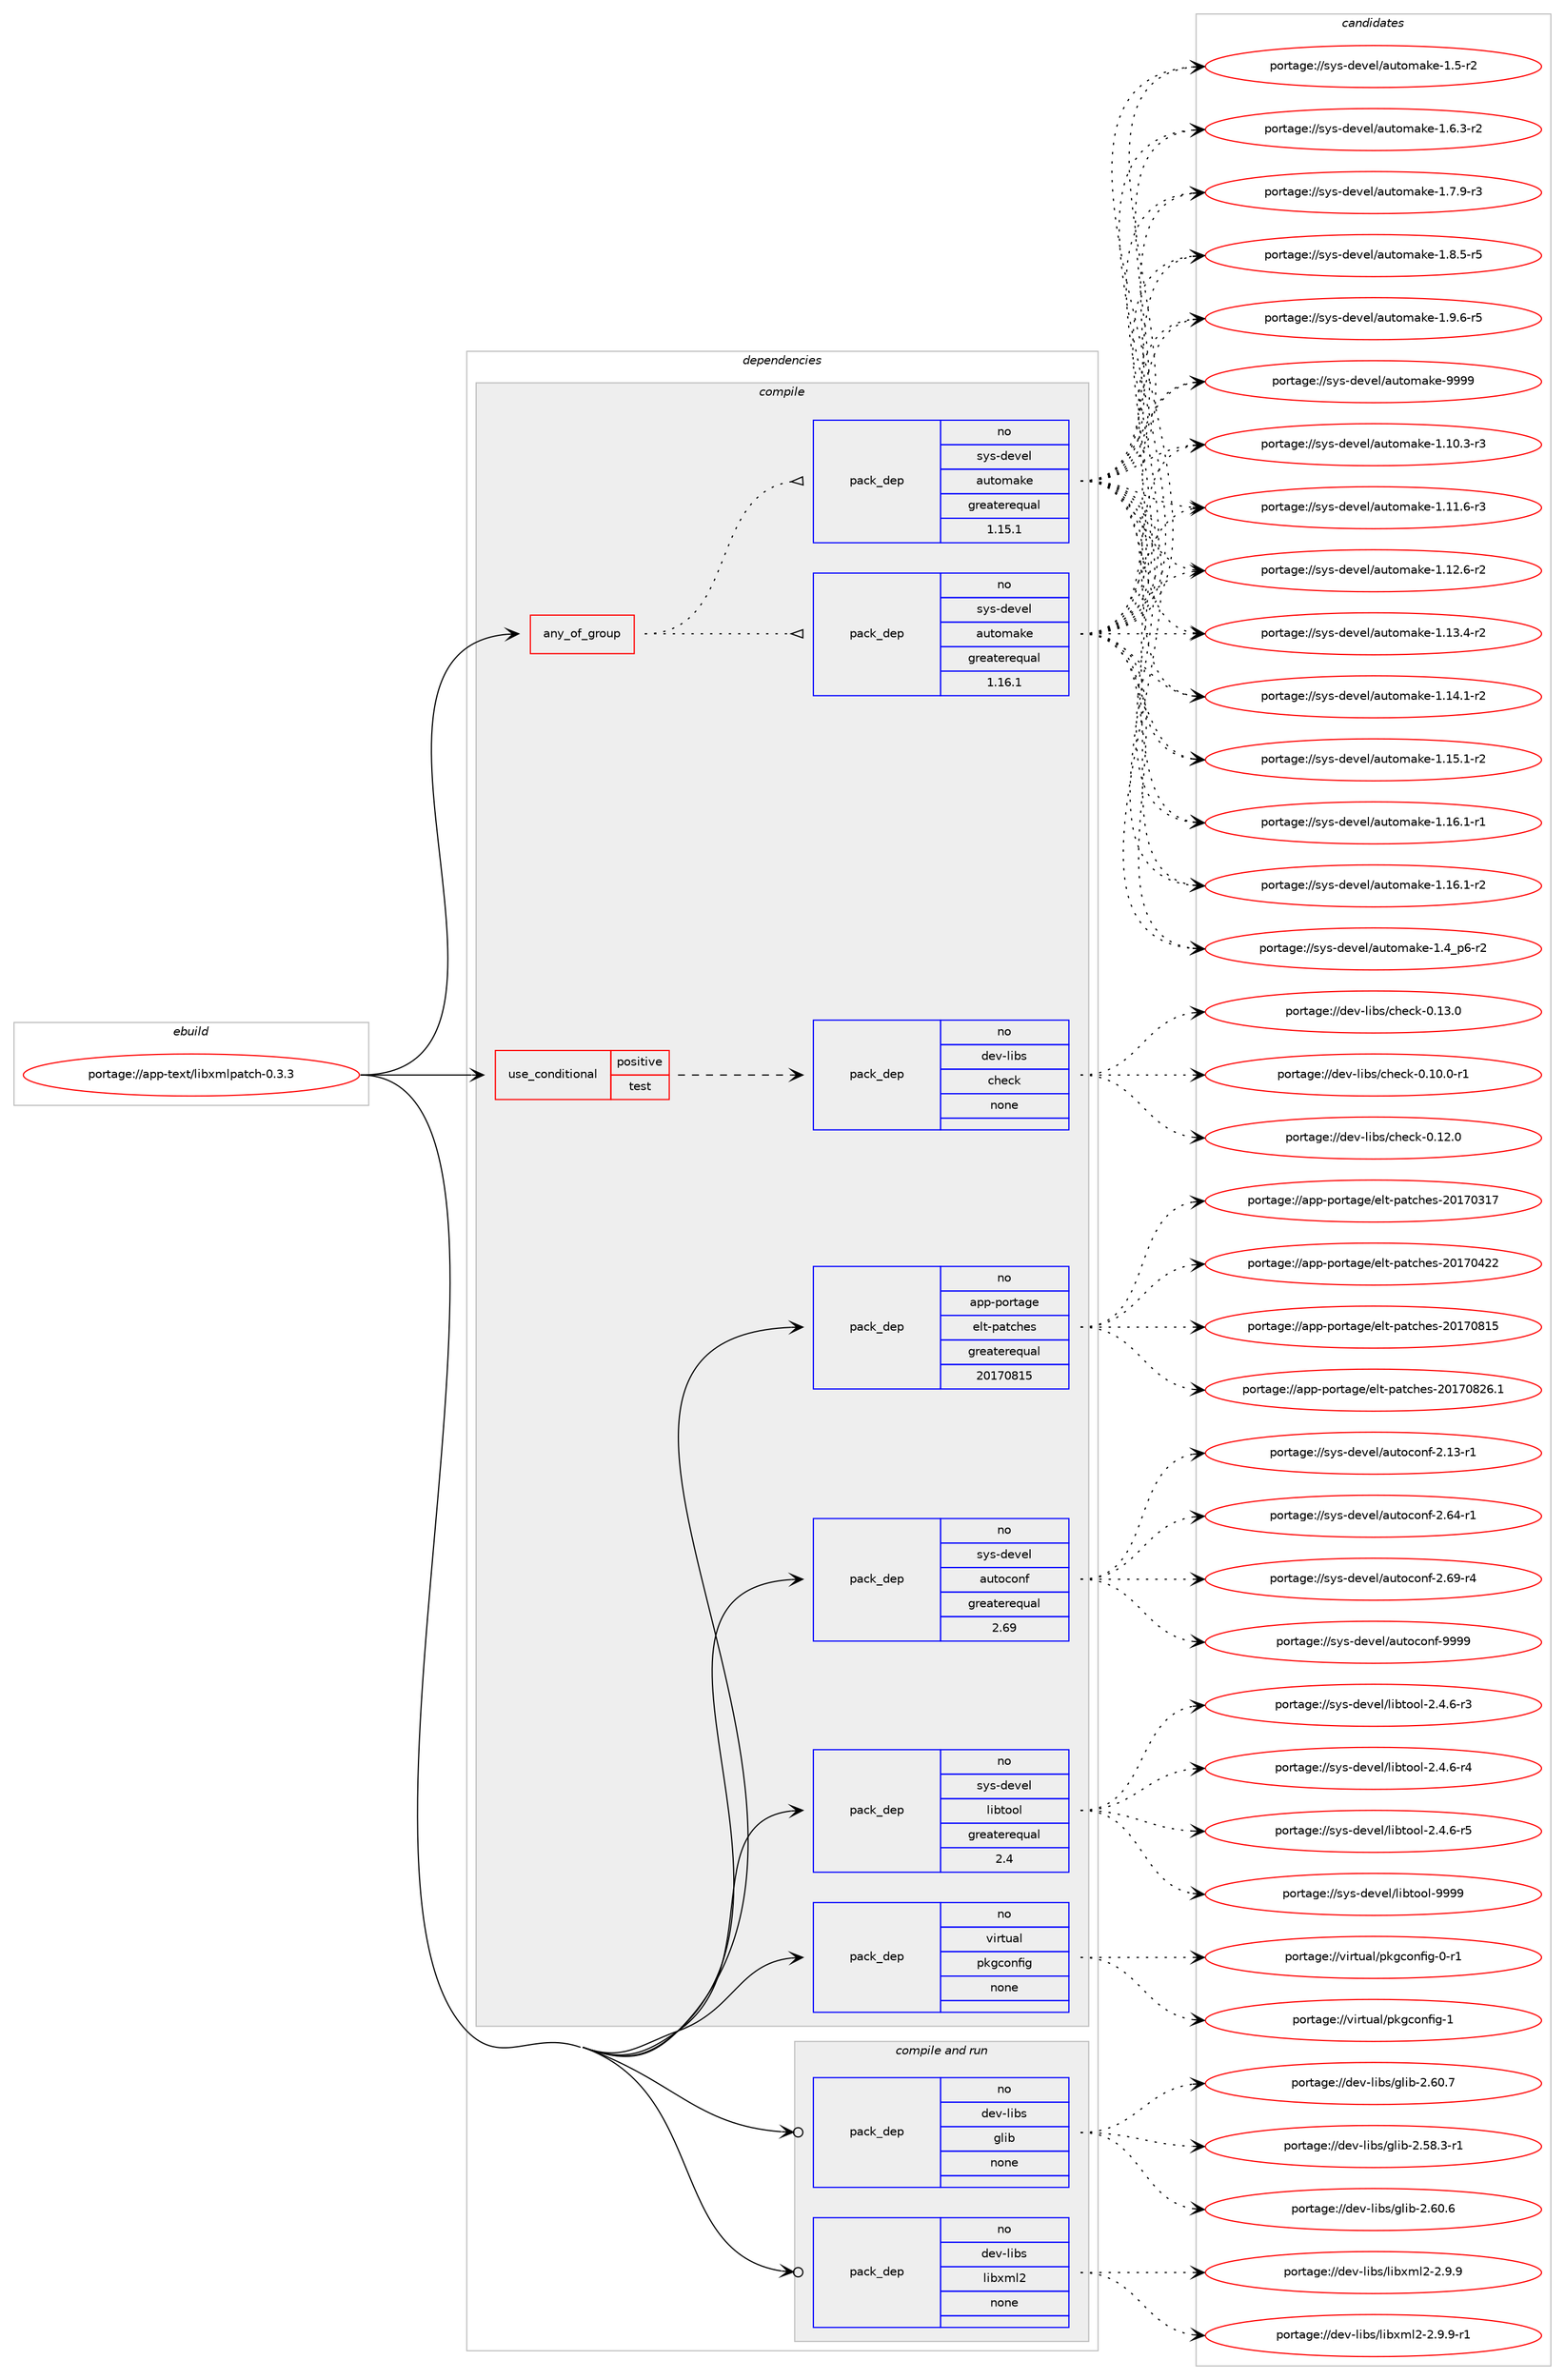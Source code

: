 digraph prolog {

# *************
# Graph options
# *************

newrank=true;
concentrate=true;
compound=true;
graph [rankdir=LR,fontname=Helvetica,fontsize=10,ranksep=1.5];#, ranksep=2.5, nodesep=0.2];
edge  [arrowhead=vee];
node  [fontname=Helvetica,fontsize=10];

# **********
# The ebuild
# **********

subgraph cluster_leftcol {
color=gray;
rank=same;
label=<<i>ebuild</i>>;
id [label="portage://app-text/libxmlpatch-0.3.3", color=red, width=4, href="../app-text/libxmlpatch-0.3.3.svg"];
}

# ****************
# The dependencies
# ****************

subgraph cluster_midcol {
color=gray;
label=<<i>dependencies</i>>;
subgraph cluster_compile {
fillcolor="#eeeeee";
style=filled;
label=<<i>compile</i>>;
subgraph any752 {
dependency45301 [label=<<TABLE BORDER="0" CELLBORDER="1" CELLSPACING="0" CELLPADDING="4"><TR><TD CELLPADDING="10">any_of_group</TD></TR></TABLE>>, shape=none, color=red];subgraph pack33532 {
dependency45302 [label=<<TABLE BORDER="0" CELLBORDER="1" CELLSPACING="0" CELLPADDING="4" WIDTH="220"><TR><TD ROWSPAN="6" CELLPADDING="30">pack_dep</TD></TR><TR><TD WIDTH="110">no</TD></TR><TR><TD>sys-devel</TD></TR><TR><TD>automake</TD></TR><TR><TD>greaterequal</TD></TR><TR><TD>1.16.1</TD></TR></TABLE>>, shape=none, color=blue];
}
dependency45301:e -> dependency45302:w [weight=20,style="dotted",arrowhead="oinv"];
subgraph pack33533 {
dependency45303 [label=<<TABLE BORDER="0" CELLBORDER="1" CELLSPACING="0" CELLPADDING="4" WIDTH="220"><TR><TD ROWSPAN="6" CELLPADDING="30">pack_dep</TD></TR><TR><TD WIDTH="110">no</TD></TR><TR><TD>sys-devel</TD></TR><TR><TD>automake</TD></TR><TR><TD>greaterequal</TD></TR><TR><TD>1.15.1</TD></TR></TABLE>>, shape=none, color=blue];
}
dependency45301:e -> dependency45303:w [weight=20,style="dotted",arrowhead="oinv"];
}
id:e -> dependency45301:w [weight=20,style="solid",arrowhead="vee"];
subgraph cond10993 {
dependency45304 [label=<<TABLE BORDER="0" CELLBORDER="1" CELLSPACING="0" CELLPADDING="4"><TR><TD ROWSPAN="3" CELLPADDING="10">use_conditional</TD></TR><TR><TD>positive</TD></TR><TR><TD>test</TD></TR></TABLE>>, shape=none, color=red];
subgraph pack33534 {
dependency45305 [label=<<TABLE BORDER="0" CELLBORDER="1" CELLSPACING="0" CELLPADDING="4" WIDTH="220"><TR><TD ROWSPAN="6" CELLPADDING="30">pack_dep</TD></TR><TR><TD WIDTH="110">no</TD></TR><TR><TD>dev-libs</TD></TR><TR><TD>check</TD></TR><TR><TD>none</TD></TR><TR><TD></TD></TR></TABLE>>, shape=none, color=blue];
}
dependency45304:e -> dependency45305:w [weight=20,style="dashed",arrowhead="vee"];
}
id:e -> dependency45304:w [weight=20,style="solid",arrowhead="vee"];
subgraph pack33535 {
dependency45306 [label=<<TABLE BORDER="0" CELLBORDER="1" CELLSPACING="0" CELLPADDING="4" WIDTH="220"><TR><TD ROWSPAN="6" CELLPADDING="30">pack_dep</TD></TR><TR><TD WIDTH="110">no</TD></TR><TR><TD>app-portage</TD></TR><TR><TD>elt-patches</TD></TR><TR><TD>greaterequal</TD></TR><TR><TD>20170815</TD></TR></TABLE>>, shape=none, color=blue];
}
id:e -> dependency45306:w [weight=20,style="solid",arrowhead="vee"];
subgraph pack33536 {
dependency45307 [label=<<TABLE BORDER="0" CELLBORDER="1" CELLSPACING="0" CELLPADDING="4" WIDTH="220"><TR><TD ROWSPAN="6" CELLPADDING="30">pack_dep</TD></TR><TR><TD WIDTH="110">no</TD></TR><TR><TD>sys-devel</TD></TR><TR><TD>autoconf</TD></TR><TR><TD>greaterequal</TD></TR><TR><TD>2.69</TD></TR></TABLE>>, shape=none, color=blue];
}
id:e -> dependency45307:w [weight=20,style="solid",arrowhead="vee"];
subgraph pack33537 {
dependency45308 [label=<<TABLE BORDER="0" CELLBORDER="1" CELLSPACING="0" CELLPADDING="4" WIDTH="220"><TR><TD ROWSPAN="6" CELLPADDING="30">pack_dep</TD></TR><TR><TD WIDTH="110">no</TD></TR><TR><TD>sys-devel</TD></TR><TR><TD>libtool</TD></TR><TR><TD>greaterequal</TD></TR><TR><TD>2.4</TD></TR></TABLE>>, shape=none, color=blue];
}
id:e -> dependency45308:w [weight=20,style="solid",arrowhead="vee"];
subgraph pack33538 {
dependency45309 [label=<<TABLE BORDER="0" CELLBORDER="1" CELLSPACING="0" CELLPADDING="4" WIDTH="220"><TR><TD ROWSPAN="6" CELLPADDING="30">pack_dep</TD></TR><TR><TD WIDTH="110">no</TD></TR><TR><TD>virtual</TD></TR><TR><TD>pkgconfig</TD></TR><TR><TD>none</TD></TR><TR><TD></TD></TR></TABLE>>, shape=none, color=blue];
}
id:e -> dependency45309:w [weight=20,style="solid",arrowhead="vee"];
}
subgraph cluster_compileandrun {
fillcolor="#eeeeee";
style=filled;
label=<<i>compile and run</i>>;
subgraph pack33539 {
dependency45310 [label=<<TABLE BORDER="0" CELLBORDER="1" CELLSPACING="0" CELLPADDING="4" WIDTH="220"><TR><TD ROWSPAN="6" CELLPADDING="30">pack_dep</TD></TR><TR><TD WIDTH="110">no</TD></TR><TR><TD>dev-libs</TD></TR><TR><TD>glib</TD></TR><TR><TD>none</TD></TR><TR><TD></TD></TR></TABLE>>, shape=none, color=blue];
}
id:e -> dependency45310:w [weight=20,style="solid",arrowhead="odotvee"];
subgraph pack33540 {
dependency45311 [label=<<TABLE BORDER="0" CELLBORDER="1" CELLSPACING="0" CELLPADDING="4" WIDTH="220"><TR><TD ROWSPAN="6" CELLPADDING="30">pack_dep</TD></TR><TR><TD WIDTH="110">no</TD></TR><TR><TD>dev-libs</TD></TR><TR><TD>libxml2</TD></TR><TR><TD>none</TD></TR><TR><TD></TD></TR></TABLE>>, shape=none, color=blue];
}
id:e -> dependency45311:w [weight=20,style="solid",arrowhead="odotvee"];
}
subgraph cluster_run {
fillcolor="#eeeeee";
style=filled;
label=<<i>run</i>>;
}
}

# **************
# The candidates
# **************

subgraph cluster_choices {
rank=same;
color=gray;
label=<<i>candidates</i>>;

subgraph choice33532 {
color=black;
nodesep=1;
choiceportage11512111545100101118101108479711711611110997107101454946494846514511451 [label="portage://sys-devel/automake-1.10.3-r3", color=red, width=4,href="../sys-devel/automake-1.10.3-r3.svg"];
choiceportage11512111545100101118101108479711711611110997107101454946494946544511451 [label="portage://sys-devel/automake-1.11.6-r3", color=red, width=4,href="../sys-devel/automake-1.11.6-r3.svg"];
choiceportage11512111545100101118101108479711711611110997107101454946495046544511450 [label="portage://sys-devel/automake-1.12.6-r2", color=red, width=4,href="../sys-devel/automake-1.12.6-r2.svg"];
choiceportage11512111545100101118101108479711711611110997107101454946495146524511450 [label="portage://sys-devel/automake-1.13.4-r2", color=red, width=4,href="../sys-devel/automake-1.13.4-r2.svg"];
choiceportage11512111545100101118101108479711711611110997107101454946495246494511450 [label="portage://sys-devel/automake-1.14.1-r2", color=red, width=4,href="../sys-devel/automake-1.14.1-r2.svg"];
choiceportage11512111545100101118101108479711711611110997107101454946495346494511450 [label="portage://sys-devel/automake-1.15.1-r2", color=red, width=4,href="../sys-devel/automake-1.15.1-r2.svg"];
choiceportage11512111545100101118101108479711711611110997107101454946495446494511449 [label="portage://sys-devel/automake-1.16.1-r1", color=red, width=4,href="../sys-devel/automake-1.16.1-r1.svg"];
choiceportage11512111545100101118101108479711711611110997107101454946495446494511450 [label="portage://sys-devel/automake-1.16.1-r2", color=red, width=4,href="../sys-devel/automake-1.16.1-r2.svg"];
choiceportage115121115451001011181011084797117116111109971071014549465295112544511450 [label="portage://sys-devel/automake-1.4_p6-r2", color=red, width=4,href="../sys-devel/automake-1.4_p6-r2.svg"];
choiceportage11512111545100101118101108479711711611110997107101454946534511450 [label="portage://sys-devel/automake-1.5-r2", color=red, width=4,href="../sys-devel/automake-1.5-r2.svg"];
choiceportage115121115451001011181011084797117116111109971071014549465446514511450 [label="portage://sys-devel/automake-1.6.3-r2", color=red, width=4,href="../sys-devel/automake-1.6.3-r2.svg"];
choiceportage115121115451001011181011084797117116111109971071014549465546574511451 [label="portage://sys-devel/automake-1.7.9-r3", color=red, width=4,href="../sys-devel/automake-1.7.9-r3.svg"];
choiceportage115121115451001011181011084797117116111109971071014549465646534511453 [label="portage://sys-devel/automake-1.8.5-r5", color=red, width=4,href="../sys-devel/automake-1.8.5-r5.svg"];
choiceportage115121115451001011181011084797117116111109971071014549465746544511453 [label="portage://sys-devel/automake-1.9.6-r5", color=red, width=4,href="../sys-devel/automake-1.9.6-r5.svg"];
choiceportage115121115451001011181011084797117116111109971071014557575757 [label="portage://sys-devel/automake-9999", color=red, width=4,href="../sys-devel/automake-9999.svg"];
dependency45302:e -> choiceportage11512111545100101118101108479711711611110997107101454946494846514511451:w [style=dotted,weight="100"];
dependency45302:e -> choiceportage11512111545100101118101108479711711611110997107101454946494946544511451:w [style=dotted,weight="100"];
dependency45302:e -> choiceportage11512111545100101118101108479711711611110997107101454946495046544511450:w [style=dotted,weight="100"];
dependency45302:e -> choiceportage11512111545100101118101108479711711611110997107101454946495146524511450:w [style=dotted,weight="100"];
dependency45302:e -> choiceportage11512111545100101118101108479711711611110997107101454946495246494511450:w [style=dotted,weight="100"];
dependency45302:e -> choiceportage11512111545100101118101108479711711611110997107101454946495346494511450:w [style=dotted,weight="100"];
dependency45302:e -> choiceportage11512111545100101118101108479711711611110997107101454946495446494511449:w [style=dotted,weight="100"];
dependency45302:e -> choiceportage11512111545100101118101108479711711611110997107101454946495446494511450:w [style=dotted,weight="100"];
dependency45302:e -> choiceportage115121115451001011181011084797117116111109971071014549465295112544511450:w [style=dotted,weight="100"];
dependency45302:e -> choiceportage11512111545100101118101108479711711611110997107101454946534511450:w [style=dotted,weight="100"];
dependency45302:e -> choiceportage115121115451001011181011084797117116111109971071014549465446514511450:w [style=dotted,weight="100"];
dependency45302:e -> choiceportage115121115451001011181011084797117116111109971071014549465546574511451:w [style=dotted,weight="100"];
dependency45302:e -> choiceportage115121115451001011181011084797117116111109971071014549465646534511453:w [style=dotted,weight="100"];
dependency45302:e -> choiceportage115121115451001011181011084797117116111109971071014549465746544511453:w [style=dotted,weight="100"];
dependency45302:e -> choiceportage115121115451001011181011084797117116111109971071014557575757:w [style=dotted,weight="100"];
}
subgraph choice33533 {
color=black;
nodesep=1;
choiceportage11512111545100101118101108479711711611110997107101454946494846514511451 [label="portage://sys-devel/automake-1.10.3-r3", color=red, width=4,href="../sys-devel/automake-1.10.3-r3.svg"];
choiceportage11512111545100101118101108479711711611110997107101454946494946544511451 [label="portage://sys-devel/automake-1.11.6-r3", color=red, width=4,href="../sys-devel/automake-1.11.6-r3.svg"];
choiceportage11512111545100101118101108479711711611110997107101454946495046544511450 [label="portage://sys-devel/automake-1.12.6-r2", color=red, width=4,href="../sys-devel/automake-1.12.6-r2.svg"];
choiceportage11512111545100101118101108479711711611110997107101454946495146524511450 [label="portage://sys-devel/automake-1.13.4-r2", color=red, width=4,href="../sys-devel/automake-1.13.4-r2.svg"];
choiceportage11512111545100101118101108479711711611110997107101454946495246494511450 [label="portage://sys-devel/automake-1.14.1-r2", color=red, width=4,href="../sys-devel/automake-1.14.1-r2.svg"];
choiceportage11512111545100101118101108479711711611110997107101454946495346494511450 [label="portage://sys-devel/automake-1.15.1-r2", color=red, width=4,href="../sys-devel/automake-1.15.1-r2.svg"];
choiceportage11512111545100101118101108479711711611110997107101454946495446494511449 [label="portage://sys-devel/automake-1.16.1-r1", color=red, width=4,href="../sys-devel/automake-1.16.1-r1.svg"];
choiceportage11512111545100101118101108479711711611110997107101454946495446494511450 [label="portage://sys-devel/automake-1.16.1-r2", color=red, width=4,href="../sys-devel/automake-1.16.1-r2.svg"];
choiceportage115121115451001011181011084797117116111109971071014549465295112544511450 [label="portage://sys-devel/automake-1.4_p6-r2", color=red, width=4,href="../sys-devel/automake-1.4_p6-r2.svg"];
choiceportage11512111545100101118101108479711711611110997107101454946534511450 [label="portage://sys-devel/automake-1.5-r2", color=red, width=4,href="../sys-devel/automake-1.5-r2.svg"];
choiceportage115121115451001011181011084797117116111109971071014549465446514511450 [label="portage://sys-devel/automake-1.6.3-r2", color=red, width=4,href="../sys-devel/automake-1.6.3-r2.svg"];
choiceportage115121115451001011181011084797117116111109971071014549465546574511451 [label="portage://sys-devel/automake-1.7.9-r3", color=red, width=4,href="../sys-devel/automake-1.7.9-r3.svg"];
choiceportage115121115451001011181011084797117116111109971071014549465646534511453 [label="portage://sys-devel/automake-1.8.5-r5", color=red, width=4,href="../sys-devel/automake-1.8.5-r5.svg"];
choiceportage115121115451001011181011084797117116111109971071014549465746544511453 [label="portage://sys-devel/automake-1.9.6-r5", color=red, width=4,href="../sys-devel/automake-1.9.6-r5.svg"];
choiceportage115121115451001011181011084797117116111109971071014557575757 [label="portage://sys-devel/automake-9999", color=red, width=4,href="../sys-devel/automake-9999.svg"];
dependency45303:e -> choiceportage11512111545100101118101108479711711611110997107101454946494846514511451:w [style=dotted,weight="100"];
dependency45303:e -> choiceportage11512111545100101118101108479711711611110997107101454946494946544511451:w [style=dotted,weight="100"];
dependency45303:e -> choiceportage11512111545100101118101108479711711611110997107101454946495046544511450:w [style=dotted,weight="100"];
dependency45303:e -> choiceportage11512111545100101118101108479711711611110997107101454946495146524511450:w [style=dotted,weight="100"];
dependency45303:e -> choiceportage11512111545100101118101108479711711611110997107101454946495246494511450:w [style=dotted,weight="100"];
dependency45303:e -> choiceportage11512111545100101118101108479711711611110997107101454946495346494511450:w [style=dotted,weight="100"];
dependency45303:e -> choiceportage11512111545100101118101108479711711611110997107101454946495446494511449:w [style=dotted,weight="100"];
dependency45303:e -> choiceportage11512111545100101118101108479711711611110997107101454946495446494511450:w [style=dotted,weight="100"];
dependency45303:e -> choiceportage115121115451001011181011084797117116111109971071014549465295112544511450:w [style=dotted,weight="100"];
dependency45303:e -> choiceportage11512111545100101118101108479711711611110997107101454946534511450:w [style=dotted,weight="100"];
dependency45303:e -> choiceportage115121115451001011181011084797117116111109971071014549465446514511450:w [style=dotted,weight="100"];
dependency45303:e -> choiceportage115121115451001011181011084797117116111109971071014549465546574511451:w [style=dotted,weight="100"];
dependency45303:e -> choiceportage115121115451001011181011084797117116111109971071014549465646534511453:w [style=dotted,weight="100"];
dependency45303:e -> choiceportage115121115451001011181011084797117116111109971071014549465746544511453:w [style=dotted,weight="100"];
dependency45303:e -> choiceportage115121115451001011181011084797117116111109971071014557575757:w [style=dotted,weight="100"];
}
subgraph choice33534 {
color=black;
nodesep=1;
choiceportage1001011184510810598115479910410199107454846494846484511449 [label="portage://dev-libs/check-0.10.0-r1", color=red, width=4,href="../dev-libs/check-0.10.0-r1.svg"];
choiceportage100101118451081059811547991041019910745484649504648 [label="portage://dev-libs/check-0.12.0", color=red, width=4,href="../dev-libs/check-0.12.0.svg"];
choiceportage100101118451081059811547991041019910745484649514648 [label="portage://dev-libs/check-0.13.0", color=red, width=4,href="../dev-libs/check-0.13.0.svg"];
dependency45305:e -> choiceportage1001011184510810598115479910410199107454846494846484511449:w [style=dotted,weight="100"];
dependency45305:e -> choiceportage100101118451081059811547991041019910745484649504648:w [style=dotted,weight="100"];
dependency45305:e -> choiceportage100101118451081059811547991041019910745484649514648:w [style=dotted,weight="100"];
}
subgraph choice33535 {
color=black;
nodesep=1;
choiceportage97112112451121111141169710310147101108116451129711699104101115455048495548514955 [label="portage://app-portage/elt-patches-20170317", color=red, width=4,href="../app-portage/elt-patches-20170317.svg"];
choiceportage97112112451121111141169710310147101108116451129711699104101115455048495548525050 [label="portage://app-portage/elt-patches-20170422", color=red, width=4,href="../app-portage/elt-patches-20170422.svg"];
choiceportage97112112451121111141169710310147101108116451129711699104101115455048495548564953 [label="portage://app-portage/elt-patches-20170815", color=red, width=4,href="../app-portage/elt-patches-20170815.svg"];
choiceportage971121124511211111411697103101471011081164511297116991041011154550484955485650544649 [label="portage://app-portage/elt-patches-20170826.1", color=red, width=4,href="../app-portage/elt-patches-20170826.1.svg"];
dependency45306:e -> choiceportage97112112451121111141169710310147101108116451129711699104101115455048495548514955:w [style=dotted,weight="100"];
dependency45306:e -> choiceportage97112112451121111141169710310147101108116451129711699104101115455048495548525050:w [style=dotted,weight="100"];
dependency45306:e -> choiceportage97112112451121111141169710310147101108116451129711699104101115455048495548564953:w [style=dotted,weight="100"];
dependency45306:e -> choiceportage971121124511211111411697103101471011081164511297116991041011154550484955485650544649:w [style=dotted,weight="100"];
}
subgraph choice33536 {
color=black;
nodesep=1;
choiceportage1151211154510010111810110847971171161119911111010245504649514511449 [label="portage://sys-devel/autoconf-2.13-r1", color=red, width=4,href="../sys-devel/autoconf-2.13-r1.svg"];
choiceportage1151211154510010111810110847971171161119911111010245504654524511449 [label="portage://sys-devel/autoconf-2.64-r1", color=red, width=4,href="../sys-devel/autoconf-2.64-r1.svg"];
choiceportage1151211154510010111810110847971171161119911111010245504654574511452 [label="portage://sys-devel/autoconf-2.69-r4", color=red, width=4,href="../sys-devel/autoconf-2.69-r4.svg"];
choiceportage115121115451001011181011084797117116111991111101024557575757 [label="portage://sys-devel/autoconf-9999", color=red, width=4,href="../sys-devel/autoconf-9999.svg"];
dependency45307:e -> choiceportage1151211154510010111810110847971171161119911111010245504649514511449:w [style=dotted,weight="100"];
dependency45307:e -> choiceportage1151211154510010111810110847971171161119911111010245504654524511449:w [style=dotted,weight="100"];
dependency45307:e -> choiceportage1151211154510010111810110847971171161119911111010245504654574511452:w [style=dotted,weight="100"];
dependency45307:e -> choiceportage115121115451001011181011084797117116111991111101024557575757:w [style=dotted,weight="100"];
}
subgraph choice33537 {
color=black;
nodesep=1;
choiceportage1151211154510010111810110847108105981161111111084550465246544511451 [label="portage://sys-devel/libtool-2.4.6-r3", color=red, width=4,href="../sys-devel/libtool-2.4.6-r3.svg"];
choiceportage1151211154510010111810110847108105981161111111084550465246544511452 [label="portage://sys-devel/libtool-2.4.6-r4", color=red, width=4,href="../sys-devel/libtool-2.4.6-r4.svg"];
choiceportage1151211154510010111810110847108105981161111111084550465246544511453 [label="portage://sys-devel/libtool-2.4.6-r5", color=red, width=4,href="../sys-devel/libtool-2.4.6-r5.svg"];
choiceportage1151211154510010111810110847108105981161111111084557575757 [label="portage://sys-devel/libtool-9999", color=red, width=4,href="../sys-devel/libtool-9999.svg"];
dependency45308:e -> choiceportage1151211154510010111810110847108105981161111111084550465246544511451:w [style=dotted,weight="100"];
dependency45308:e -> choiceportage1151211154510010111810110847108105981161111111084550465246544511452:w [style=dotted,weight="100"];
dependency45308:e -> choiceportage1151211154510010111810110847108105981161111111084550465246544511453:w [style=dotted,weight="100"];
dependency45308:e -> choiceportage1151211154510010111810110847108105981161111111084557575757:w [style=dotted,weight="100"];
}
subgraph choice33538 {
color=black;
nodesep=1;
choiceportage11810511411611797108471121071039911111010210510345484511449 [label="portage://virtual/pkgconfig-0-r1", color=red, width=4,href="../virtual/pkgconfig-0-r1.svg"];
choiceportage1181051141161179710847112107103991111101021051034549 [label="portage://virtual/pkgconfig-1", color=red, width=4,href="../virtual/pkgconfig-1.svg"];
dependency45309:e -> choiceportage11810511411611797108471121071039911111010210510345484511449:w [style=dotted,weight="100"];
dependency45309:e -> choiceportage1181051141161179710847112107103991111101021051034549:w [style=dotted,weight="100"];
}
subgraph choice33539 {
color=black;
nodesep=1;
choiceportage10010111845108105981154710310810598455046535646514511449 [label="portage://dev-libs/glib-2.58.3-r1", color=red, width=4,href="../dev-libs/glib-2.58.3-r1.svg"];
choiceportage1001011184510810598115471031081059845504654484654 [label="portage://dev-libs/glib-2.60.6", color=red, width=4,href="../dev-libs/glib-2.60.6.svg"];
choiceportage1001011184510810598115471031081059845504654484655 [label="portage://dev-libs/glib-2.60.7", color=red, width=4,href="../dev-libs/glib-2.60.7.svg"];
dependency45310:e -> choiceportage10010111845108105981154710310810598455046535646514511449:w [style=dotted,weight="100"];
dependency45310:e -> choiceportage1001011184510810598115471031081059845504654484654:w [style=dotted,weight="100"];
dependency45310:e -> choiceportage1001011184510810598115471031081059845504654484655:w [style=dotted,weight="100"];
}
subgraph choice33540 {
color=black;
nodesep=1;
choiceportage1001011184510810598115471081059812010910850455046574657 [label="portage://dev-libs/libxml2-2.9.9", color=red, width=4,href="../dev-libs/libxml2-2.9.9.svg"];
choiceportage10010111845108105981154710810598120109108504550465746574511449 [label="portage://dev-libs/libxml2-2.9.9-r1", color=red, width=4,href="../dev-libs/libxml2-2.9.9-r1.svg"];
dependency45311:e -> choiceportage1001011184510810598115471081059812010910850455046574657:w [style=dotted,weight="100"];
dependency45311:e -> choiceportage10010111845108105981154710810598120109108504550465746574511449:w [style=dotted,weight="100"];
}
}

}
